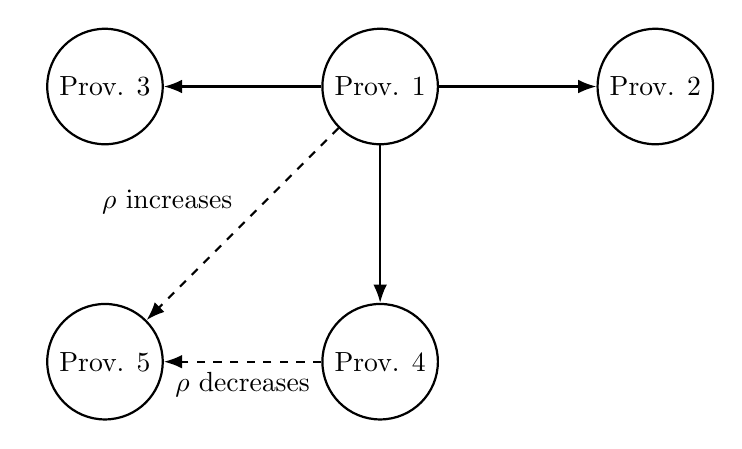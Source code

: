 \tikzstyle{var} = [
draw,circle,
minimum size=10pt]

\tikzstyle{agent} = [
draw, circle,
minimum size=10pt]

\begin{tikzpicture}[-{Latex[scale=1]}, thick]

    \node [agent] (one) {Prov. $1$};
    \node [agent, right = 2cm of one] (two) {Prov. $2$};
    \node [agent, left = 2cm of one] (three) {Prov. $3$};
    \node [agent, below = 2cm of one] (four) {Prov. $4$};

    \node [agent, left = 2cm of four] (five) {Prov. $5$};


    \path
    (one) edge (two)
    (one) edge (three)
    (one) edge (four);

    \path
    (four) edge [dashed] node [below] {$\rho$ decreases} (five)
    (one) edge [dashed] node [above left] {$\rho$ increases} (five);

\end{tikzpicture}